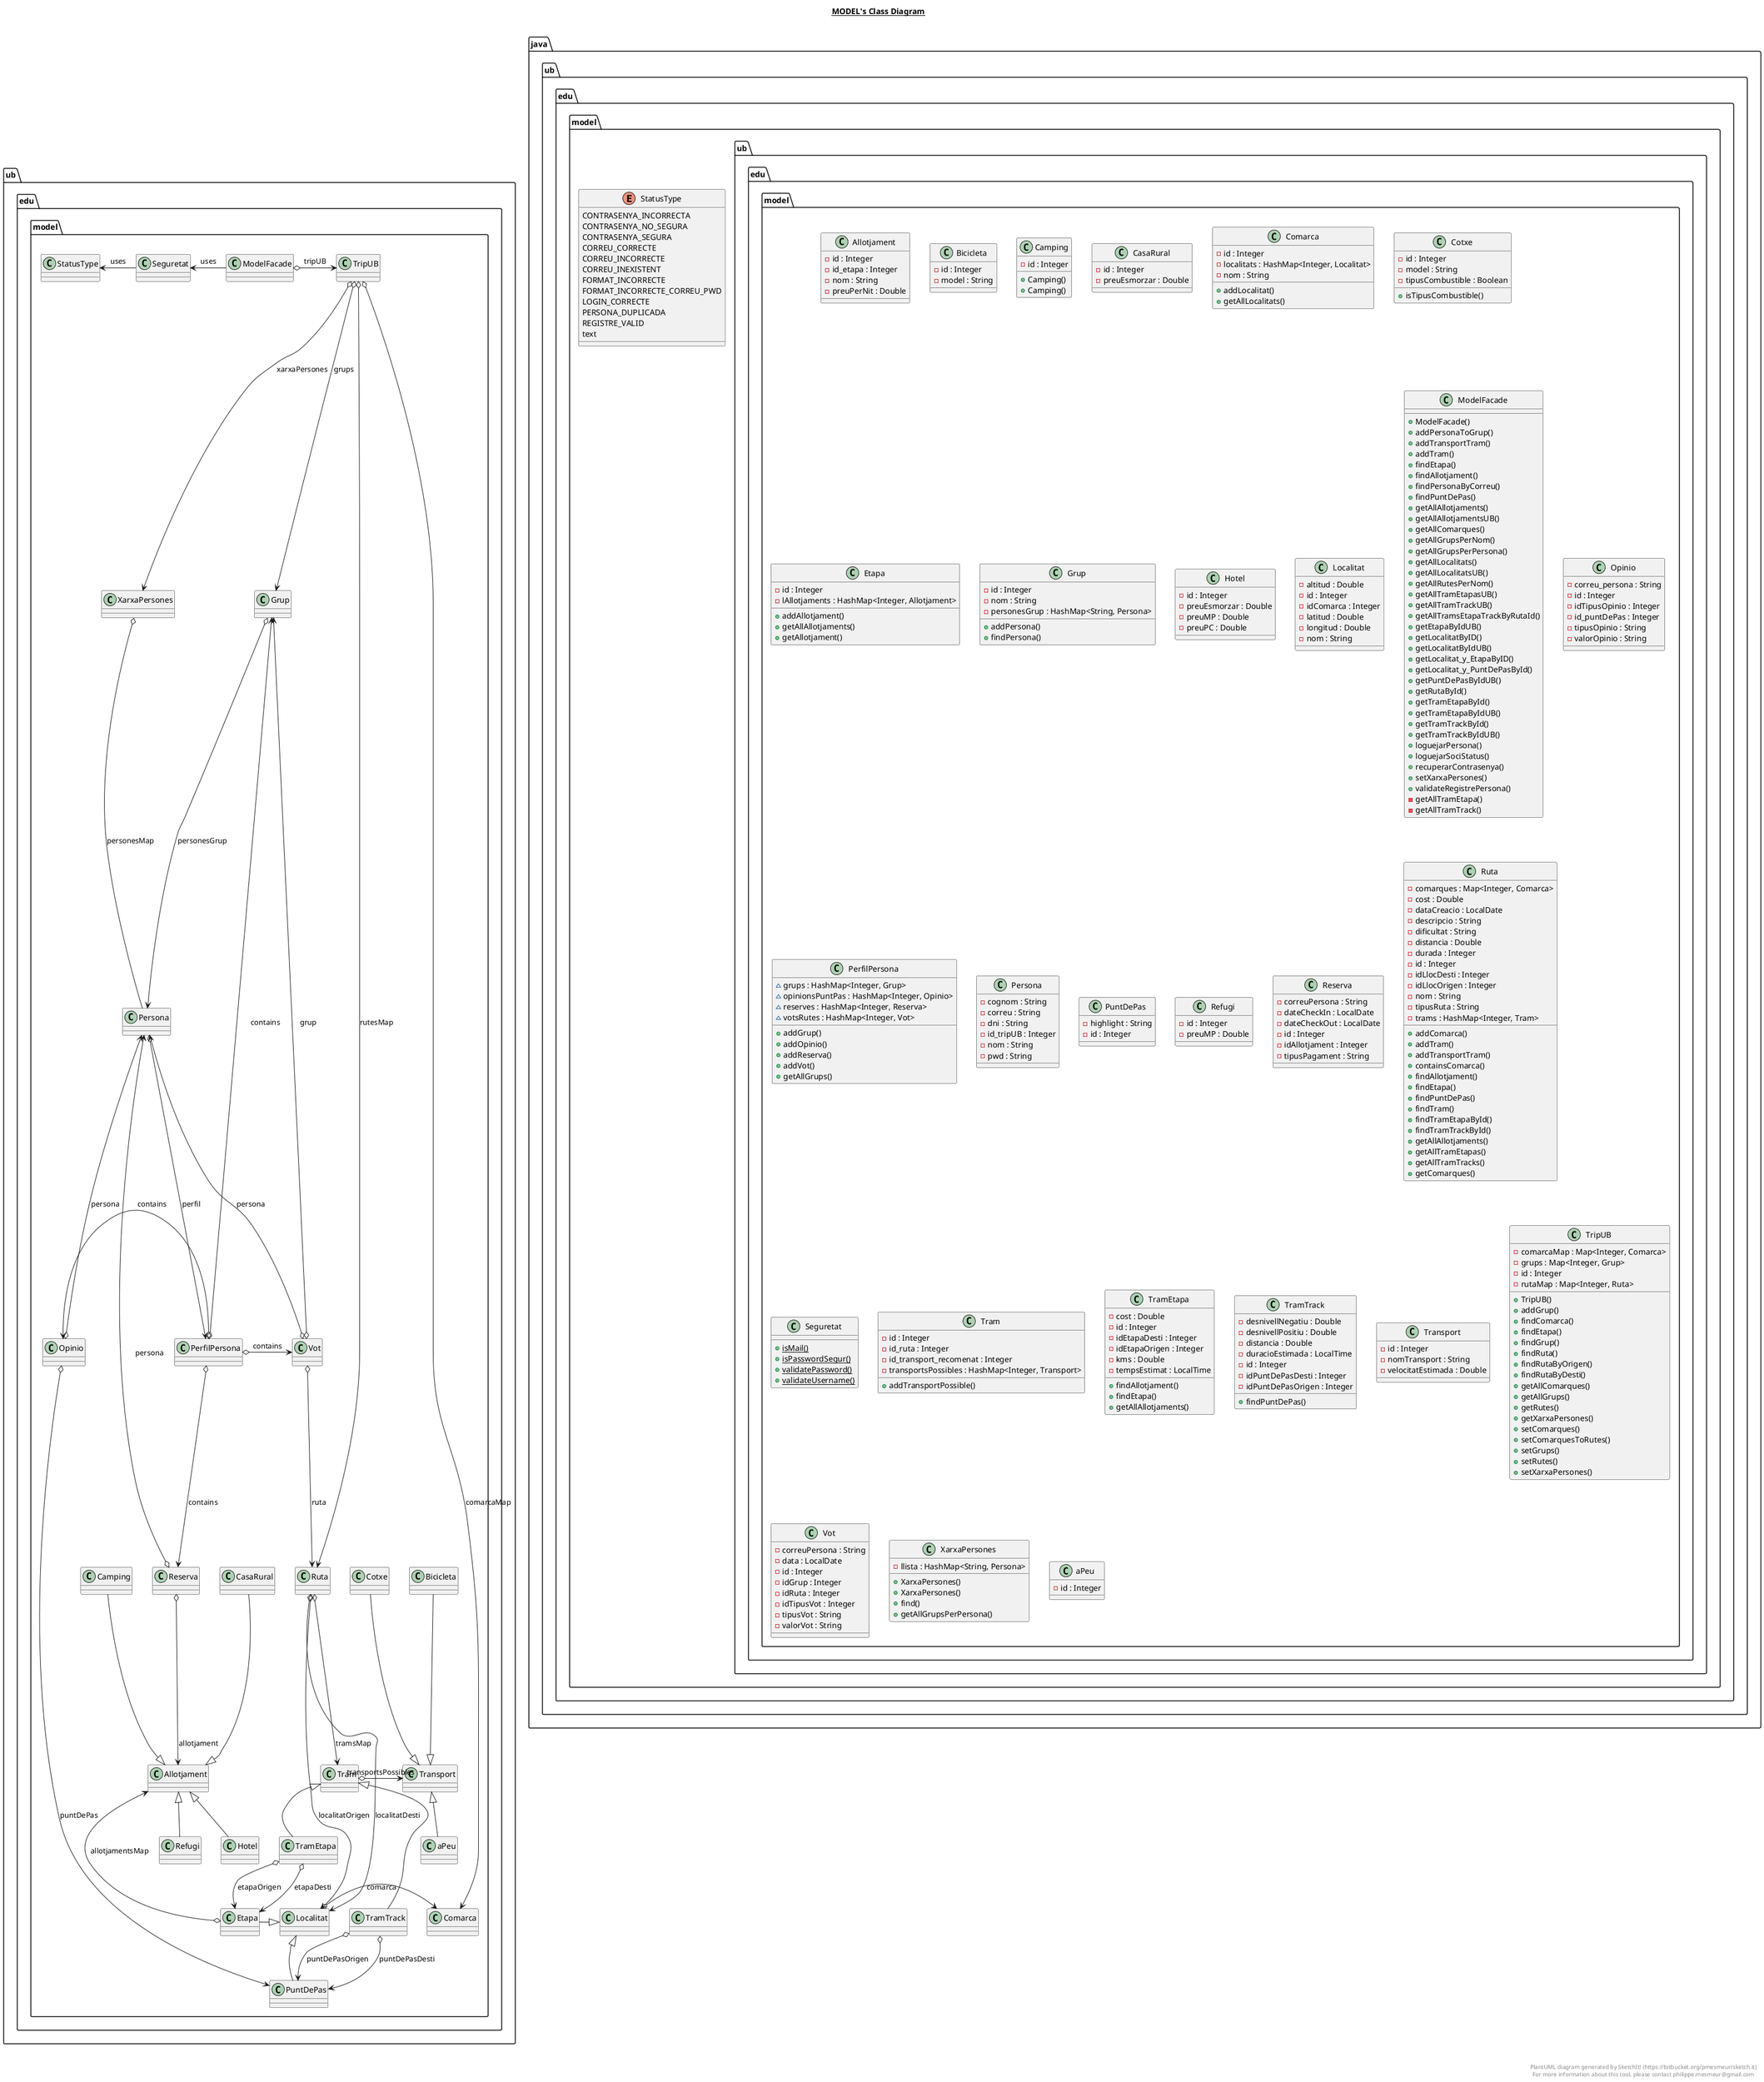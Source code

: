 @startuml

title __MODEL's Class Diagram__\n

  namespace  java{
    namespace ub.edu {
      namespace model {
        class ub.edu.model.Allotjament {
            - id : Integer
            - id_etapa : Integer
            - nom : String
            - preuPerNit : Double

        }
      }
    }
  }
  

  namespace  java{
      namespace ub.edu {
      namespace model {
        class ub.edu.model.Bicicleta {
            - id : Integer
            - model : String

        }
      }
    }
  }
  

  namespace  java{
      namespace ub.edu {
      namespace model {
        class ub.edu.model.Camping {
            - id : Integer
            + Camping()
            + Camping()

        }
      }
    }
  }
  

  namespace  java{
      namespace ub.edu {
      namespace model {
        class ub.edu.model.CasaRural {
            - id : Integer
            - preuEsmorzar : Double

        }
      }
    }
  }
  

  namespace  java{
      namespace ub.edu {
      namespace model {
        class ub.edu.model.Comarca {
            - id : Integer
            - localitats : HashMap<Integer, Localitat>
            - nom : String

            + addLocalitat()
            + getAllLocalitats()

        }
      }
    }
  }
  

  namespace  java{
      namespace ub.edu {
      namespace model {
        class ub.edu.model.Cotxe {
            - id : Integer
            - model : String
            - tipusCombustible : Boolean

            + isTipusCombustible()

        }
      }
    }
  }
  

  namespace  java{
      namespace ub.edu {
      namespace model {
        class ub.edu.model.Etapa {
            - id : Integer
            - lAllotjaments : HashMap<Integer, Allotjament>

            + addAllotjament()
            + getAllAllotjaments()
            + getAllotjament()

        }
      }
    }
  }
  

  namespace  java{
      namespace ub.edu {
      namespace model {
        class ub.edu.model.Grup {
            - id : Integer
            - nom : String
            - personesGrup : HashMap<String, Persona>

            + addPersona()
            + findPersona()

        }
      }
    }
  }
  

  namespace  java{
      namespace ub.edu {
      namespace model {
        class ub.edu.model.Hotel {
            - id : Integer
            - preuEsmorzar : Double
            - preuMP : Double
            - preuPC : Double

        }
      }
    }
  }
  

  namespace  java{
      namespace ub.edu {
      namespace model {
        class ub.edu.model.Localitat {
            - altitud : Double
            - id : Integer
            - idComarca : Integer
            - latitud : Double
            - longitud : Double
            - nom : String

        }
      }
    }
  }
  

  namespace  java{
      namespace ub.edu {
      namespace model {
        class ub.edu.model.ModelFacade {
            + ModelFacade()
            + addPersonaToGrup()
            + addTransportTram()
            + addTram()
            + findEtapa()
            + findAllotjament()
            + findPersonaByCorreu()
            + findPuntDePas()
            + getAllAllotjaments()
            + getAllAllotjamentsUB()
            + getAllComarques()
            + getAllGrupsPerNom()
            + getAllGrupsPerPersona()
            + getAllLocalitats()
            + getAllLocalitatsUB()
            + getAllRutesPerNom()
            + getAllTramEtapasUB()
            + getAllTramTrackUB()
            + getAllTramsEtapaTrackByRutaId()
            + getEtapaByIdUB()
            + getLocalitatByID()
            + getLocalitatByIdUB()
            + getLocalitat_y_EtapaByID()
            + getLocalitat_y_PuntDePasById()
            + getPuntDePasByIdUB()
            + getRutaById()
            + getTramEtapaById()
            + getTramEtapaByIdUB()
            + getTramTrackById()
            + getTramTrackByIdUB()
            + loguejarPersona()
            + loguejarSociStatus()
            + recuperarContrasenya()
            + setXarxaPersones()
            + validateRegistrePersona()
            - getAllTramEtapa()
            - getAllTramTrack()
        }
      }
    }
  }
  

  namespace  java{
      namespace ub.edu {
      namespace model {
        class ub.edu.model.Opinio {
            - correu_persona : String
            - id : Integer
            - idTipusOpinio : Integer
            - id_puntDePas : Integer
            - tipusOpinio : String
            - valorOpinio : String


        }
      }
    }
  }
  

  namespace  java{
      namespace ub.edu {
      namespace model {
        class ub.edu.model.PerfilPersona {
            ~ grups : HashMap<Integer, Grup>
            ~ opinionsPuntPas : HashMap<Integer, Opinio>
            ~ reserves : HashMap<Integer, Reserva>
            ~ votsRutes : HashMap<Integer, Vot>

            + addGrup()
            + addOpinio()
            + addReserva()
            + addVot()
            + getAllGrups()

        }
      }
    }
  }
  

  namespace  java{
      namespace ub.edu {
      namespace model {
        class ub.edu.model.Persona {
            - cognom : String
            - correu : String
            - dni : String
            - id_tripUB : Integer
            - nom : String
            - pwd : String

        }
      }
    }
  }
  

  namespace  java{
      namespace ub.edu {
      namespace model {
        class ub.edu.model.PuntDePas {
            - highlight : String
            - id : Integer

        }
      }
    }
  }
  

  namespace  java{
      namespace ub.edu {
      namespace model {
        class ub.edu.model.Refugi {
            - id : Integer
            - preuMP : Double

        }
      }
    }
  }
  

  namespace  java{
      namespace ub.edu {
      namespace model {
        class ub.edu.model.Reserva {
            - correuPersona : String
            - dateCheckIn : LocalDate
            - dateCheckOut : LocalDate
            - id : Integer
            - idAllotjament : Integer
            - tipusPagament : String

        }
      }
    }
  }
  

  namespace  java{
      namespace ub.edu {
      namespace model {
        class ub.edu.model.Ruta {
            - comarques : Map<Integer, Comarca>
            - cost : Double
            - dataCreacio : LocalDate
            - descripcio : String
            - dificultat : String
            - distancia : Double
            - durada : Integer
            - id : Integer
            - idLlocDesti : Integer
            - idLlocOrigen : Integer
            - nom : String
            - tipusRuta : String
            - trams : HashMap<Integer, Tram>

            + addComarca()
            + addTram()
            + addTransportTram()
            + containsComarca()
            + findAllotjament()
            + findEtapa()
            + findPuntDePas()
            + findTram()
            + findTramEtapaById()
            + findTramTrackById()
            + getAllAllotjaments()
            + getAllTramEtapas()
            + getAllTramTracks()
            + getComarques()

        }
      }
    }
  }
  

  namespace  java{
      namespace ub.edu {
      namespace model {
        class ub.edu.model.Seguretat {
            {static} + isMail()
            {static} + isPasswordSegur()
            {static} + validatePassword()
            {static} + validateUsername()
        }
      }
    }
  }
  

  namespace  java{
      namespace ub.edu {
      namespace model {
        enum StatusType {
          CONTRASENYA_INCORRECTA
          CONTRASENYA_NO_SEGURA
          CONTRASENYA_SEGURA
          CORREU_CORRECTE
          CORREU_INCORRECTE
          CORREU_INEXISTENT
          FORMAT_INCORRECTE
          FORMAT_INCORRECTE_CORREU_PWD
          LOGIN_CORRECTE
          PERSONA_DUPLICADA
          REGISTRE_VALID
          text
        }
      }
    }
  }
  

  namespace  java{
      namespace ub.edu {
      namespace model {
        class ub.edu.model.Tram {
            - id : Integer
            - id_ruta : Integer
            - id_transport_recomenat : Integer
            - transportsPossibles : HashMap<Integer, Transport>

            + addTransportPossible()

        }
      }
    }
  }
  

  namespace  java{
      namespace ub.edu {
      namespace model {
        class ub.edu.model.TramEtapa {
            - cost : Double
            - id : Integer
            - idEtapaDesti : Integer
            - idEtapaOrigen : Integer
            - kms : Double
            - tempsEstimat : LocalTime

            + findAllotjament()
            + findEtapa()
            + getAllAllotjaments()

        }
      }
    }
  }
  

  namespace  java{
       namespace ub.edu {
      namespace model {
        class ub.edu.model.TramTrack {
            - desnivellNegatiu : Double
            - desnivellPositiu : Double
            - distancia : Double
            - duracioEstimada : LocalTime
            - id : Integer
            - idPuntDePasDesti : Integer
            - idPuntDePasOrigen : Integer

            + findPuntDePas()

        }
      }
    }
  }
  

  namespace  java{
      namespace ub.edu {
      namespace model {
        class ub.edu.model.Transport {
            - id : Integer
            - nomTransport : String
            - velocitatEstimada : Double

        }
      }
    }
  }
  

  namespace  java{
      namespace ub.edu {
      namespace model {
        class ub.edu.model.TripUB {
            - comarcaMap : Map<Integer, Comarca>
            - grups : Map<Integer, Grup>
            - id : Integer
            - rutaMap : Map<Integer, Ruta>
            + TripUB()
            + addGrup()
            + findComarca()
            + findEtapa()
            + findGrup()
            + findRuta()
            + findRutaByOrigen()
            + findRutaByDesti()
            + getAllComarques()
            + getAllGrups()
            + getRutes()
            + getXarxaPersones()
            + setComarques()
            + setComarquesToRutes()
            + setGrups()
            + setRutes()
            + setXarxaPersones()
        }
      }
    }
  }
  

  namespace  java{
      namespace ub.edu {
      namespace model {
        class ub.edu.model.Vot {
            - correuPersona : String
            - data : LocalDate
            - id : Integer
            - idGrup : Integer
            - idRuta : Integer
            - idTipusVot : Integer
            - tipusVot : String
            - valorVot : String

        }
      }
    }
  }
  

  namespace  java{
      namespace ub.edu {
      namespace model {
        class ub.edu.model.XarxaPersones {
            - llista : HashMap<String, Persona>
            + XarxaPersones()
            + XarxaPersones()
            + find()
            + getAllGrupsPerPersona()
        }
      }
    }
  }
  

  namespace  java{
      namespace ub.edu {
      namespace model {
        class ub.edu.model.aPeu {
            - id : Integer

        }
      }
    }
  }
  

  ub.edu.model.Allotjament <--o ub.edu.model.Etapa : allotjamentsMap
  ub.edu.model.Bicicleta --|> ub.edu.model.Transport
  ub.edu.model.Camping --|> ub.edu.model.Allotjament
  ub.edu.model.CasaRural --|> ub.edu.model.Allotjament
  ub.edu.model.Cotxe --|> ub.edu.model.Transport
  ub.edu.model.Etapa -|> ub.edu.model.Localitat
  ub.edu.model.Hotel -up-|> ub.edu.model.Allotjament
  ub.edu.model.Localitat o-right-> ub.edu.model.Comarca : comarca
  ub.edu.model.ModelFacade o-right-> ub.edu.model.TripUB : tripUB

  ub.edu.model.Grup o-down-> ub.edu.model.Persona : personesGrup
  ub.edu.model.Persona o--> ub.edu.model.PerfilPersona : perfil
  ub.edu.model.PuntDePas -up-|> ub.edu.model.Localitat
  ub.edu.model.Refugi -up-|> ub.edu.model.Allotjament
  ub.edu.model.Reserva o--> ub.edu.model.Allotjament : allotjament
  ub.edu.model.Reserva o--> ub.edu.model.Persona : persona
  ub.edu.model.Ruta o--> ub.edu.model.Localitat : localitatDesti
  ub.edu.model.Ruta o--> ub.edu.model.Localitat : localitatOrigen
  ub.edu.model.Ruta o-down-> ub.edu.model.Tram : tramsMap
  ub.edu.model.Transport <-left-o ub.edu.model.Tram : transportsPossibles
    ub.edu.model.TramEtapa -up-|> ub.edu.model.Tram
  ub.edu.model.TramEtapa o--> ub.edu.model.Etapa : etapaDesti
  ub.edu.model.TramEtapa o--> ub.edu.model.Etapa : etapaOrigen
  ub.edu.model.TramTrack -up-|> ub.edu.model.Tram
  ub.edu.model.TramTrack o--> ub.edu.model.PuntDePas : puntDePasDesti
  ub.edu.model.TramTrack o--> ub.edu.model.PuntDePas : puntDePasOrigen
  ub.edu.model.XarxaPersones o-down- ub.edu.model.Persona : personesMap
    ub.edu.model.Opinio o--> ub.edu.model.Persona : persona
    ub.edu.model.Opinio o--> ub.edu.model.PuntDePas : puntDePas
  ub.edu.model.TripUB o-down-> ub.edu.model.XarxaPersones : xarxaPersones
  ub.edu.model.TripUB o-right-> ub.edu.model.Comarca : comarcaMap
  ub.edu.model.TripUB o-right-> ub.edu.model.Ruta : rutesMap
  ub.edu.model.TripUB o-down-> ub.edu.model.Grup : grups
  ub.edu.model.Vot o--> ub.edu.model.Grup : grup
  ub.edu.model.Vot o--> ub.edu.model.Persona : persona
  ub.edu.model.Vot o--> ub.edu.model.Ruta : ruta
  ub.edu.model.PerfilPersona o->ub.edu.model.Opinio: contains
    ub.edu.model.PerfilPersona o->ub.edu.model.Vot: contains
    ub.edu.model.PerfilPersona o-down->ub.edu.model.Reserva: contains
    ub.edu.model.PerfilPersona o->ub.edu.model.Grup: contains
  ub.edu.model.aPeu -up-|> ub.edu.model.Transport
ub.edu.model.Seguretat -left-> ub.edu.model.StatusType: uses
ub.edu.model.ModelFacade -left-> ub.edu.model.Seguretat: uses
right footer


PlantUML diagram generated by SketchIt! (https://bitbucket.org/pmesmeur/sketch.it)
For more information about this tool, please contact philippe.mesmeur@gmail.com
endfooter

@enduml
